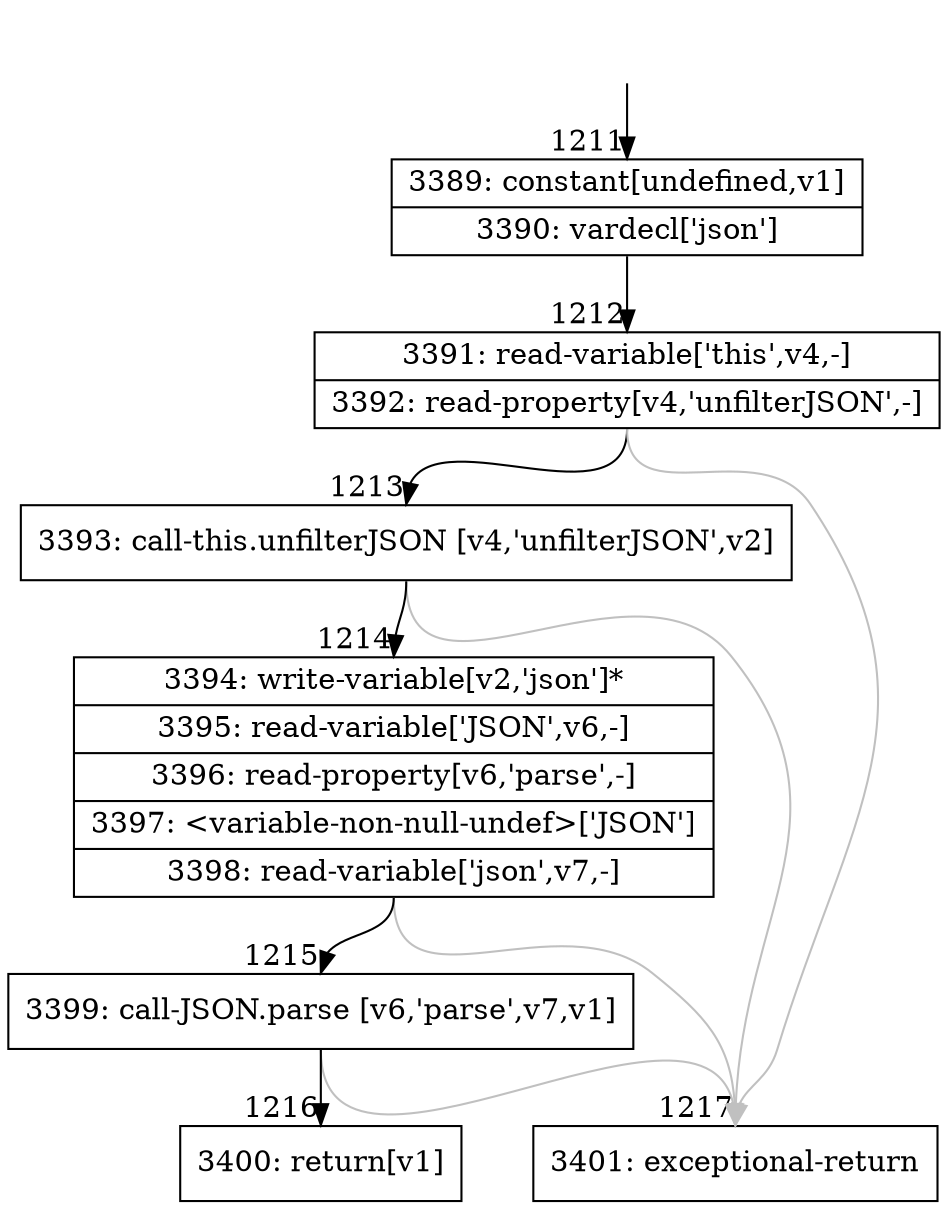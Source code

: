 digraph {
rankdir="TD"
BB_entry101[shape=none,label=""];
BB_entry101 -> BB1211 [tailport=s, headport=n, headlabel="    1211"]
BB1211 [shape=record label="{3389: constant[undefined,v1]|3390: vardecl['json']}" ] 
BB1211 -> BB1212 [tailport=s, headport=n, headlabel="      1212"]
BB1212 [shape=record label="{3391: read-variable['this',v4,-]|3392: read-property[v4,'unfilterJSON',-]}" ] 
BB1212 -> BB1213 [tailport=s, headport=n, headlabel="      1213"]
BB1212 -> BB1217 [tailport=s, headport=n, color=gray, headlabel="      1217"]
BB1213 [shape=record label="{3393: call-this.unfilterJSON [v4,'unfilterJSON',v2]}" ] 
BB1213 -> BB1214 [tailport=s, headport=n, headlabel="      1214"]
BB1213 -> BB1217 [tailport=s, headport=n, color=gray]
BB1214 [shape=record label="{3394: write-variable[v2,'json']*|3395: read-variable['JSON',v6,-]|3396: read-property[v6,'parse',-]|3397: \<variable-non-null-undef\>['JSON']|3398: read-variable['json',v7,-]}" ] 
BB1214 -> BB1215 [tailport=s, headport=n, headlabel="      1215"]
BB1214 -> BB1217 [tailport=s, headport=n, color=gray]
BB1215 [shape=record label="{3399: call-JSON.parse [v6,'parse',v7,v1]}" ] 
BB1215 -> BB1216 [tailport=s, headport=n, headlabel="      1216"]
BB1215 -> BB1217 [tailport=s, headport=n, color=gray]
BB1216 [shape=record label="{3400: return[v1]}" ] 
BB1217 [shape=record label="{3401: exceptional-return}" ] 
//#$~ 751
}
